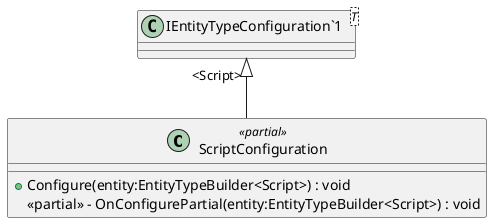@startuml
class ScriptConfiguration <<partial>> {
    + Configure(entity:EntityTypeBuilder<Script>) : void
    <<partial>> - OnConfigurePartial(entity:EntityTypeBuilder<Script>) : void
}
class "IEntityTypeConfiguration`1"<T> {
}
"IEntityTypeConfiguration`1" "<Script>" <|-- ScriptConfiguration
@enduml
